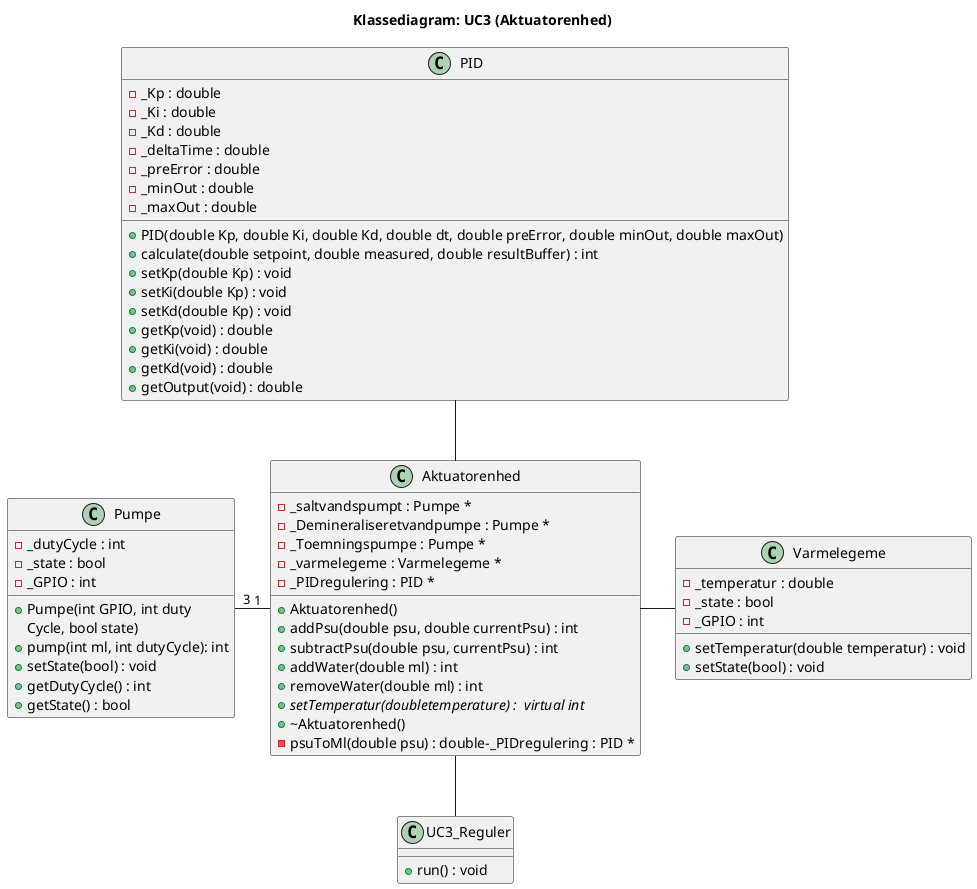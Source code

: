 @startuml
title Klassediagram: UC3 (Aktuatorenhed)


class Pumpe {
  - _dutyCycle : int
  - _state : bool
  - _GPIO : int

  +Pumpe(int GPIO, int duty
  Cycle, bool state)
  +pump(int ml, int dutyCycle): int
  +setState(bool) : void
  +getDutyCycle() : int
  +getState() : bool
}

class Varmelegeme {
  -_temperatur : double
  -_state : bool 
  -_GPIO : int

  +setTemperatur(double temperatur) : void
  +setState(bool) : void
}
class PID
{
  -_Kp : double
  -_Ki : double
  -_Kd : double
  -_deltaTime : double
  -_preError : double
  -_minOut : double
  -_maxOut : double

  +PID(double Kp, double Ki, double Kd, double dt, double preError, double minOut, double maxOut)
  +calculate(double setpoint, double measured, double resultBuffer) : int
  +setKp(double Kp) : void
  +setKi(double Kp) : void
  +setKd(double Kp) : void
  +getKp(void) : double
  +getKi(void) : double
  +getKd(void) : double
  +getOutput(void) : double
}

class UC3_Reguler {
  +run() : void 
}


class Aktuatorenhed
{
  -_saltvandspumpt : Pumpe *
  -_Demineraliseretvandpumpe : Pumpe * 
  -_Toemningspumpe : Pumpe * 
  -_varmelegeme : Varmelegeme *
  -_PIDregulering : PID *

  + Aktuatorenhed()
  + addPsu(double psu, double currentPsu) : int
  + subtractPsu(double psu, currentPsu) : int
  + addWater(double ml) : int
  + removeWater(double ml) : int
  + setTemperatur(doubletemperature) :  virtual int{abstract}
  + ~Aktuatorenhed()
  - psuToMl(double psu) : double-_PIDregulering : PID *

}

PID -- Aktuatorenhed
Aktuatorenhed -- UC3_Reguler
Pumpe "3" - "1" Aktuatorenhed
Aktuatorenhed - Varmelegeme


@enduml

